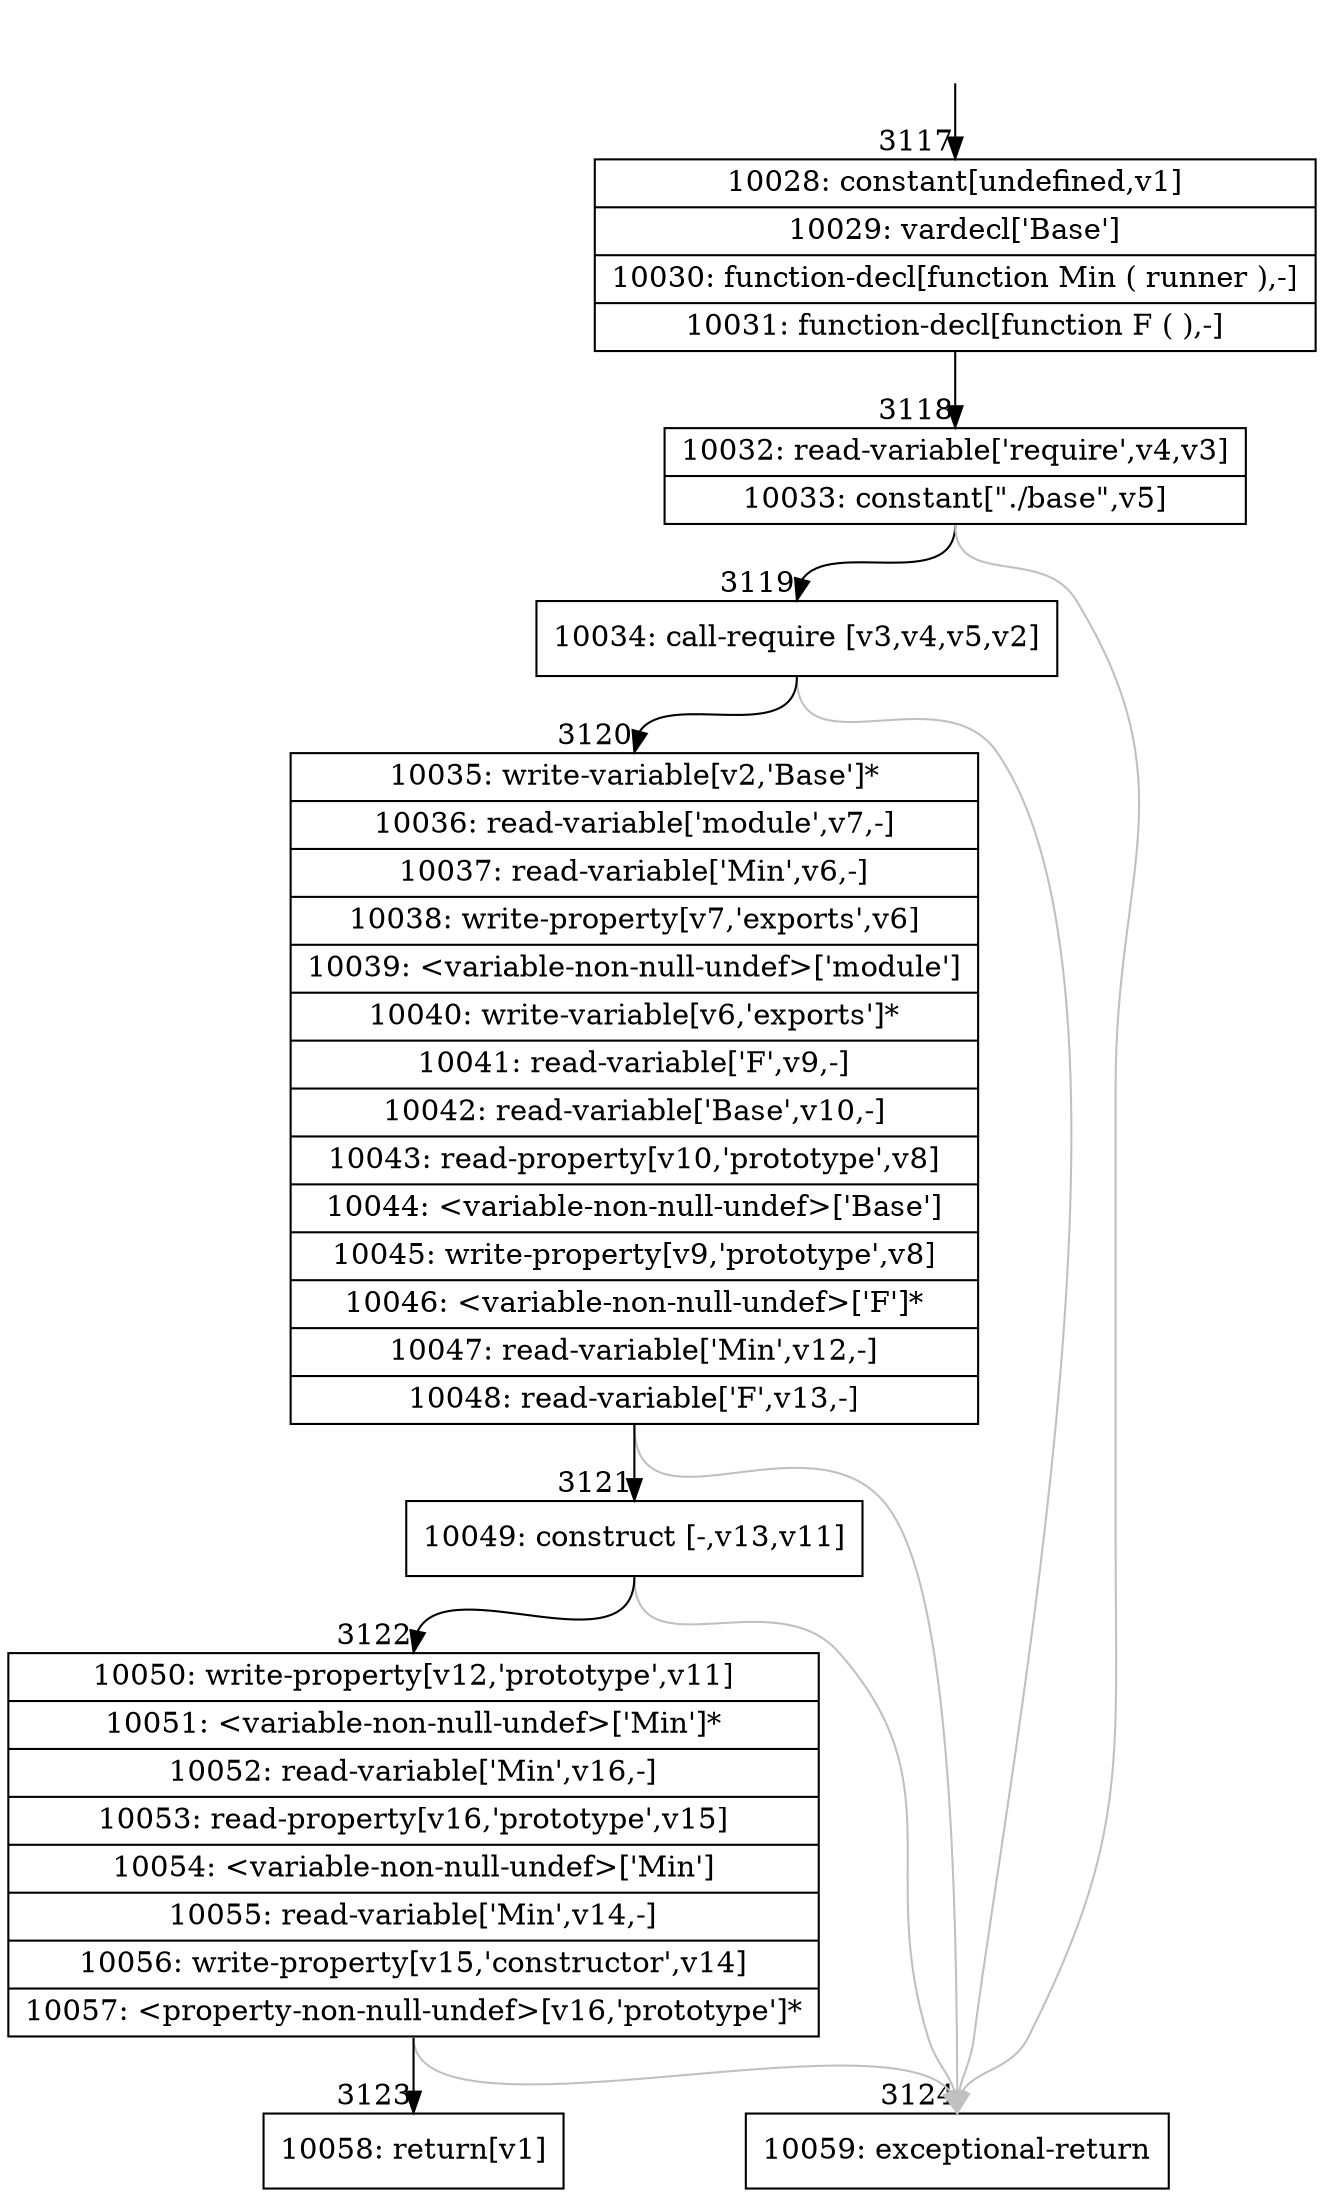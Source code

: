 digraph {
rankdir="TD"
BB_entry275[shape=none,label=""];
BB_entry275 -> BB3117 [tailport=s, headport=n, headlabel="    3117"]
BB3117 [shape=record label="{10028: constant[undefined,v1]|10029: vardecl['Base']|10030: function-decl[function Min ( runner ),-]|10031: function-decl[function F ( ),-]}" ] 
BB3117 -> BB3118 [tailport=s, headport=n, headlabel="      3118"]
BB3118 [shape=record label="{10032: read-variable['require',v4,v3]|10033: constant[\"./base\",v5]}" ] 
BB3118 -> BB3119 [tailport=s, headport=n, headlabel="      3119"]
BB3118 -> BB3124 [tailport=s, headport=n, color=gray, headlabel="      3124"]
BB3119 [shape=record label="{10034: call-require [v3,v4,v5,v2]}" ] 
BB3119 -> BB3120 [tailport=s, headport=n, headlabel="      3120"]
BB3119 -> BB3124 [tailport=s, headport=n, color=gray]
BB3120 [shape=record label="{10035: write-variable[v2,'Base']*|10036: read-variable['module',v7,-]|10037: read-variable['Min',v6,-]|10038: write-property[v7,'exports',v6]|10039: \<variable-non-null-undef\>['module']|10040: write-variable[v6,'exports']*|10041: read-variable['F',v9,-]|10042: read-variable['Base',v10,-]|10043: read-property[v10,'prototype',v8]|10044: \<variable-non-null-undef\>['Base']|10045: write-property[v9,'prototype',v8]|10046: \<variable-non-null-undef\>['F']*|10047: read-variable['Min',v12,-]|10048: read-variable['F',v13,-]}" ] 
BB3120 -> BB3121 [tailport=s, headport=n, headlabel="      3121"]
BB3120 -> BB3124 [tailport=s, headport=n, color=gray]
BB3121 [shape=record label="{10049: construct [-,v13,v11]}" ] 
BB3121 -> BB3122 [tailport=s, headport=n, headlabel="      3122"]
BB3121 -> BB3124 [tailport=s, headport=n, color=gray]
BB3122 [shape=record label="{10050: write-property[v12,'prototype',v11]|10051: \<variable-non-null-undef\>['Min']*|10052: read-variable['Min',v16,-]|10053: read-property[v16,'prototype',v15]|10054: \<variable-non-null-undef\>['Min']|10055: read-variable['Min',v14,-]|10056: write-property[v15,'constructor',v14]|10057: \<property-non-null-undef\>[v16,'prototype']*}" ] 
BB3122 -> BB3123 [tailport=s, headport=n, headlabel="      3123"]
BB3122 -> BB3124 [tailport=s, headport=n, color=gray]
BB3123 [shape=record label="{10058: return[v1]}" ] 
BB3124 [shape=record label="{10059: exceptional-return}" ] 
//#$~ 3596
}
